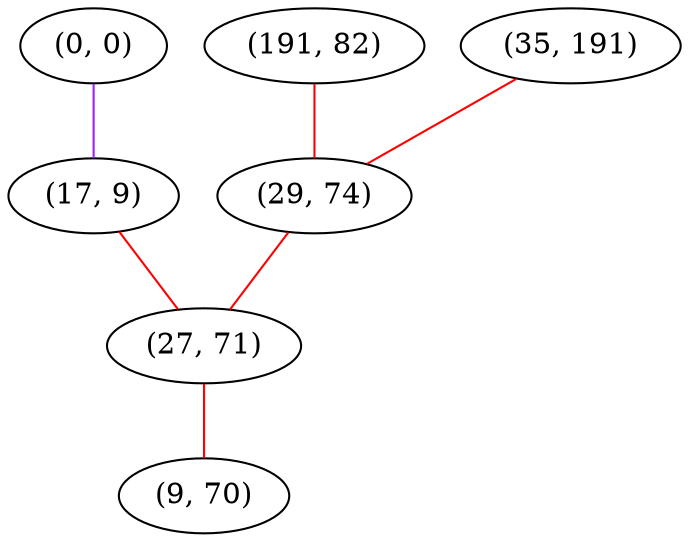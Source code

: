 graph "" {
"(0, 0)";
"(17, 9)";
"(191, 82)";
"(35, 191)";
"(29, 74)";
"(27, 71)";
"(9, 70)";
"(0, 0)" -- "(17, 9)"  [color=purple, key=0, weight=4];
"(17, 9)" -- "(27, 71)"  [color=red, key=0, weight=1];
"(191, 82)" -- "(29, 74)"  [color=red, key=0, weight=1];
"(35, 191)" -- "(29, 74)"  [color=red, key=0, weight=1];
"(29, 74)" -- "(27, 71)"  [color=red, key=0, weight=1];
"(27, 71)" -- "(9, 70)"  [color=red, key=0, weight=1];
}
